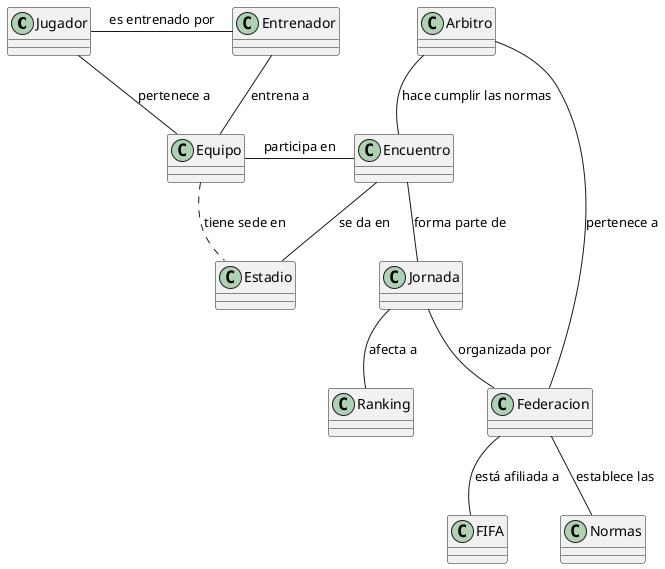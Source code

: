 @startuml Liga

Jugador -- Equipo : pertenece a
Entrenador -- Equipo : entrena a
Jugador - Entrenador : es entrenado por
Equipo - Encuentro : participa en
Equipo .- Estadio : tiene sede en
Encuentro -- Estadio : se da en
Encuentro -- Jornada : forma parte de
Jornada -- Ranking : afecta a
Arbitro -- Encuentro : hace cumplir las normas
Arbitro -- Federacion : pertenece a
Jornada -- Federacion : organizada por
Federacion -- FIFA : está afiliada a
Federacion -- Normas : establece las
@enduml
